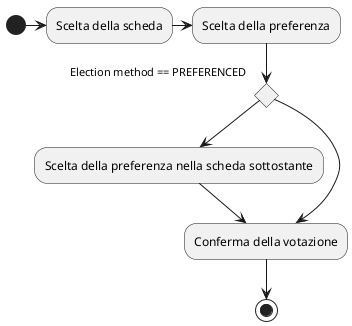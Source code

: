 '' Copyright (C) 2022 Alessandro "Sgorblex" Clerici Lorenzini and Edoardo "Miniman" Della Rossa
'
' This work may be distributed and/or modified under the
' conditions of the LaTeX Project Public License, either version 1.3
' of this license or (at your option) any later version.
' The latest version of this license is in
'   http://www.latex-project.org/lppl.txt
' and version 1.3 or later is part of all distributions of LaTeX
' version 2005/12/01 or later.
'
' This work has the LPPL maintenance status `maintained'.
'
' The Current Maintainer of this work is Alessandro Clerici Lorenzini
'
' This work consists of the files listed in work.txt


@startuml
(*) -r-> "Scelta della scheda"
-r-> "Scelta della preferenza"
if "Election method == PREFERENCED" then
	--> "Scelta della preferenza nella scheda sottostante"
	--> "Conferma della votazione"
else
	--> "Conferma della votazione"
--> (*)
@enduml

